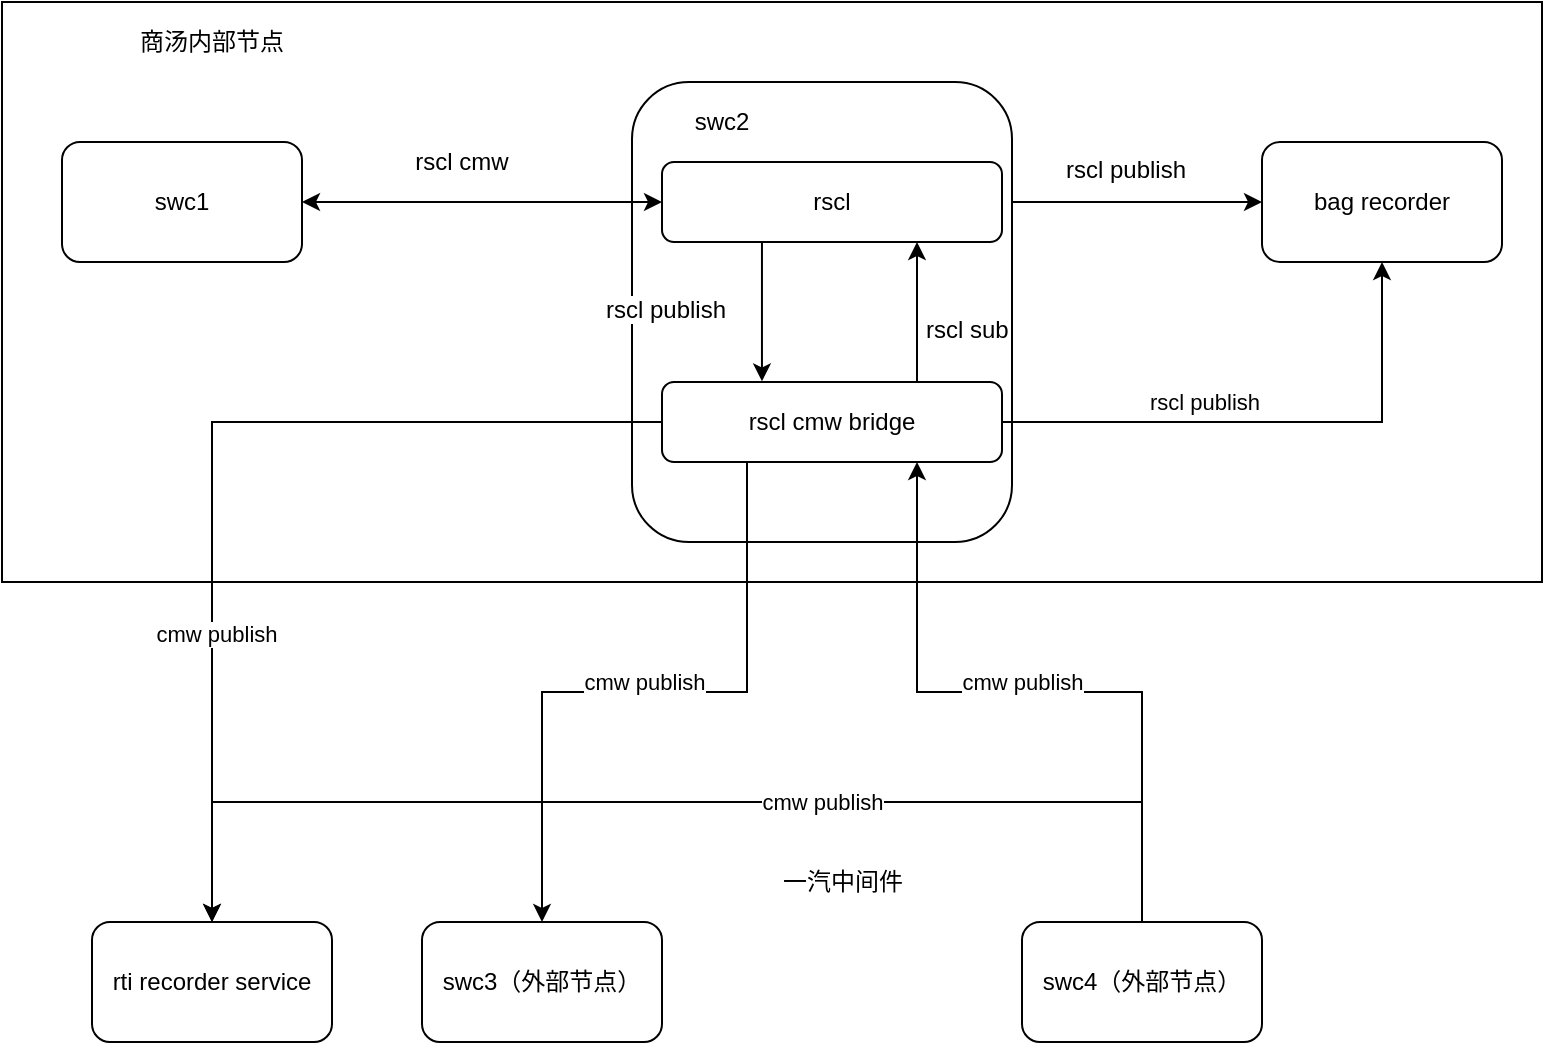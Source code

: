 <mxfile version="20.7.4" type="github">
  <diagram id="IS-EQXaSwE1AkLLHLazY" name="第 1 页">
    <mxGraphModel dx="1892" dy="656" grid="1" gridSize="10" guides="1" tooltips="1" connect="1" arrows="1" fold="1" page="1" pageScale="1" pageWidth="827" pageHeight="1169" math="0" shadow="0">
      <root>
        <mxCell id="0" />
        <mxCell id="1" parent="0" />
        <mxCell id="AVxJEl37-bX3SdUicqnA-2" value="" style="rounded=0;whiteSpace=wrap;html=1;" vertex="1" parent="1">
          <mxGeometry x="-130" y="90" width="770" height="290" as="geometry" />
        </mxCell>
        <mxCell id="AVxJEl37-bX3SdUicqnA-3" value="swc1" style="rounded=1;whiteSpace=wrap;html=1;" vertex="1" parent="1">
          <mxGeometry x="-100" y="160" width="120" height="60" as="geometry" />
        </mxCell>
        <mxCell id="AVxJEl37-bX3SdUicqnA-4" style="edgeStyle=orthogonalEdgeStyle;rounded=0;orthogonalLoop=1;jettySize=auto;html=1;entryX=0;entryY=0.5;entryDx=0;entryDy=0;exitX=1;exitY=0.5;exitDx=0;exitDy=0;" edge="1" parent="1" source="AVxJEl37-bX3SdUicqnA-13" target="AVxJEl37-bX3SdUicqnA-8">
          <mxGeometry relative="1" as="geometry" />
        </mxCell>
        <mxCell id="AVxJEl37-bX3SdUicqnA-5" value="" style="rounded=1;whiteSpace=wrap;html=1;" vertex="1" parent="1">
          <mxGeometry x="185" y="130" width="190" height="230" as="geometry" />
        </mxCell>
        <mxCell id="AVxJEl37-bX3SdUicqnA-6" value="" style="endArrow=classic;startArrow=classic;html=1;exitX=1;exitY=0.5;exitDx=0;exitDy=0;" edge="1" parent="1" source="AVxJEl37-bX3SdUicqnA-3">
          <mxGeometry width="50" height="50" relative="1" as="geometry">
            <mxPoint x="-60" y="370" as="sourcePoint" />
            <mxPoint x="200" y="190" as="targetPoint" />
          </mxGeometry>
        </mxCell>
        <mxCell id="AVxJEl37-bX3SdUicqnA-7" value="rscl cmw" style="text;html=1;strokeColor=none;fillColor=none;align=center;verticalAlign=middle;whiteSpace=wrap;rounded=0;" vertex="1" parent="1">
          <mxGeometry x="60" y="160" width="80" height="20" as="geometry" />
        </mxCell>
        <mxCell id="AVxJEl37-bX3SdUicqnA-8" value="bag recorder" style="rounded=1;whiteSpace=wrap;html=1;" vertex="1" parent="1">
          <mxGeometry x="500" y="160" width="120" height="60" as="geometry" />
        </mxCell>
        <mxCell id="AVxJEl37-bX3SdUicqnA-9" value="swc3（外部节点）" style="rounded=1;whiteSpace=wrap;html=1;" vertex="1" parent="1">
          <mxGeometry x="80" y="550" width="120" height="60" as="geometry" />
        </mxCell>
        <mxCell id="AVxJEl37-bX3SdUicqnA-10" value="一汽中间件" style="text;html=1;align=center;verticalAlign=middle;resizable=0;points=[];autosize=1;strokeColor=none;" vertex="1" parent="1">
          <mxGeometry x="250" y="520" width="80" height="20" as="geometry" />
        </mxCell>
        <mxCell id="AVxJEl37-bX3SdUicqnA-11" value="商汤内部节点" style="text;html=1;strokeColor=none;fillColor=none;align=center;verticalAlign=middle;whiteSpace=wrap;rounded=0;" vertex="1" parent="1">
          <mxGeometry x="-90" y="100" width="130" height="20" as="geometry" />
        </mxCell>
        <mxCell id="AVxJEl37-bX3SdUicqnA-12" style="edgeStyle=orthogonalEdgeStyle;rounded=0;orthogonalLoop=1;jettySize=auto;html=1;entryX=0.294;entryY=-0.008;entryDx=0;entryDy=0;exitX=0.294;exitY=0.929;exitDx=0;exitDy=0;exitPerimeter=0;entryPerimeter=0;" edge="1" parent="1" source="AVxJEl37-bX3SdUicqnA-13" target="AVxJEl37-bX3SdUicqnA-15">
          <mxGeometry relative="1" as="geometry">
            <Array as="points" />
          </mxGeometry>
        </mxCell>
        <mxCell id="AVxJEl37-bX3SdUicqnA-13" value="rscl" style="rounded=1;whiteSpace=wrap;html=1;" vertex="1" parent="1">
          <mxGeometry x="200" y="170" width="170" height="40" as="geometry" />
        </mxCell>
        <mxCell id="AVxJEl37-bX3SdUicqnA-14" style="edgeStyle=orthogonalEdgeStyle;rounded=0;orthogonalLoop=1;jettySize=auto;html=1;exitX=0.25;exitY=1;exitDx=0;exitDy=0;" edge="1" parent="1" source="AVxJEl37-bX3SdUicqnA-15" target="AVxJEl37-bX3SdUicqnA-9">
          <mxGeometry relative="1" as="geometry" />
        </mxCell>
        <mxCell id="AVxJEl37-bX3SdUicqnA-32" value="cmw publish" style="edgeLabel;html=1;align=center;verticalAlign=middle;resizable=0;points=[];" vertex="1" connectable="0" parent="AVxJEl37-bX3SdUicqnA-14">
          <mxGeometry x="0.053" y="8" relative="1" as="geometry">
            <mxPoint x="8" y="-13" as="offset" />
          </mxGeometry>
        </mxCell>
        <mxCell id="AVxJEl37-bX3SdUicqnA-24" style="edgeStyle=orthogonalEdgeStyle;rounded=0;orthogonalLoop=1;jettySize=auto;html=1;entryX=0.5;entryY=0;entryDx=0;entryDy=0;" edge="1" parent="1" source="AVxJEl37-bX3SdUicqnA-15" target="AVxJEl37-bX3SdUicqnA-26">
          <mxGeometry relative="1" as="geometry">
            <mxPoint x="-20" y="550" as="targetPoint" />
          </mxGeometry>
        </mxCell>
        <mxCell id="AVxJEl37-bX3SdUicqnA-27" value="cmw publish" style="edgeLabel;html=1;align=center;verticalAlign=middle;resizable=0;points=[];" vertex="1" connectable="0" parent="AVxJEl37-bX3SdUicqnA-24">
          <mxGeometry x="0.392" y="2" relative="1" as="geometry">
            <mxPoint as="offset" />
          </mxGeometry>
        </mxCell>
        <mxCell id="AVxJEl37-bX3SdUicqnA-31" style="edgeStyle=orthogonalEdgeStyle;rounded=0;orthogonalLoop=1;jettySize=auto;html=1;exitX=0.75;exitY=0;exitDx=0;exitDy=0;entryX=0.75;entryY=1;entryDx=0;entryDy=0;" edge="1" parent="1" source="AVxJEl37-bX3SdUicqnA-15" target="AVxJEl37-bX3SdUicqnA-13">
          <mxGeometry relative="1" as="geometry" />
        </mxCell>
        <mxCell id="AVxJEl37-bX3SdUicqnA-39" style="edgeStyle=orthogonalEdgeStyle;rounded=0;orthogonalLoop=1;jettySize=auto;html=1;exitX=1;exitY=0.5;exitDx=0;exitDy=0;entryX=0.5;entryY=1;entryDx=0;entryDy=0;" edge="1" parent="1" source="AVxJEl37-bX3SdUicqnA-15" target="AVxJEl37-bX3SdUicqnA-8">
          <mxGeometry relative="1" as="geometry" />
        </mxCell>
        <mxCell id="AVxJEl37-bX3SdUicqnA-40" value="rscl publish" style="edgeLabel;html=1;align=center;verticalAlign=middle;resizable=0;points=[];" vertex="1" connectable="0" parent="AVxJEl37-bX3SdUicqnA-39">
          <mxGeometry x="-0.056" relative="1" as="geometry">
            <mxPoint x="-27" y="-10" as="offset" />
          </mxGeometry>
        </mxCell>
        <mxCell id="AVxJEl37-bX3SdUicqnA-15" value="rscl cmw bridge" style="rounded=1;whiteSpace=wrap;html=1;" vertex="1" parent="1">
          <mxGeometry x="200" y="280" width="170" height="40" as="geometry" />
        </mxCell>
        <mxCell id="AVxJEl37-bX3SdUicqnA-16" value="swc2" style="text;html=1;strokeColor=none;fillColor=none;align=center;verticalAlign=middle;whiteSpace=wrap;rounded=0;" vertex="1" parent="1">
          <mxGeometry x="210" y="140" width="40" height="20" as="geometry" />
        </mxCell>
        <mxCell id="AVxJEl37-bX3SdUicqnA-17" value="&lt;span style=&quot;color: rgb(0 , 0 , 0) ; font-family: &amp;#34;helvetica&amp;#34; ; font-size: 12px ; font-style: normal ; font-weight: 400 ; letter-spacing: normal ; text-align: center ; text-indent: 0px ; text-transform: none ; word-spacing: 0px ; background-color: rgb(255 , 255 , 255) ; display: inline ; float: none&quot;&gt;rscl publish&lt;/span&gt;" style="text;whiteSpace=wrap;html=1;" vertex="1" parent="1">
          <mxGeometry x="170" y="230" width="80" height="30" as="geometry" />
        </mxCell>
        <mxCell id="AVxJEl37-bX3SdUicqnA-18" value="&lt;span style=&quot;color: rgb(0 , 0 , 0) ; font-family: &amp;#34;helvetica&amp;#34; ; font-size: 12px ; font-style: normal ; font-weight: 400 ; letter-spacing: normal ; text-align: center ; text-indent: 0px ; text-transform: none ; word-spacing: 0px ; background-color: rgb(255 , 255 , 255) ; display: inline ; float: none&quot;&gt;rscl publish&lt;/span&gt;" style="text;whiteSpace=wrap;html=1;" vertex="1" parent="1">
          <mxGeometry x="400" y="160" width="80" height="30" as="geometry" />
        </mxCell>
        <mxCell id="AVxJEl37-bX3SdUicqnA-26" value="rti recorder service" style="rounded=1;whiteSpace=wrap;html=1;" vertex="1" parent="1">
          <mxGeometry x="-85" y="550" width="120" height="60" as="geometry" />
        </mxCell>
        <mxCell id="AVxJEl37-bX3SdUicqnA-30" value="&lt;span style=&quot;color: rgb(0 , 0 , 0) ; font-family: &amp;quot;helvetica&amp;quot; ; font-size: 12px ; font-style: normal ; font-weight: 400 ; letter-spacing: normal ; text-align: center ; text-indent: 0px ; text-transform: none ; word-spacing: 0px ; background-color: rgb(255 , 255 , 255) ; display: inline ; float: none&quot;&gt;rscl sub&lt;/span&gt;" style="text;whiteSpace=wrap;html=1;" vertex="1" parent="1">
          <mxGeometry x="330" y="240" width="84" height="30" as="geometry" />
        </mxCell>
        <mxCell id="AVxJEl37-bX3SdUicqnA-34" style="edgeStyle=orthogonalEdgeStyle;rounded=0;orthogonalLoop=1;jettySize=auto;html=1;exitX=0.5;exitY=0;exitDx=0;exitDy=0;entryX=0.75;entryY=1;entryDx=0;entryDy=0;" edge="1" parent="1" source="AVxJEl37-bX3SdUicqnA-33" target="AVxJEl37-bX3SdUicqnA-15">
          <mxGeometry relative="1" as="geometry" />
        </mxCell>
        <mxCell id="AVxJEl37-bX3SdUicqnA-35" value="cmw publish" style="edgeLabel;html=1;align=center;verticalAlign=middle;resizable=0;points=[];" vertex="1" connectable="0" parent="AVxJEl37-bX3SdUicqnA-34">
          <mxGeometry x="-0.531" y="-2" relative="1" as="geometry">
            <mxPoint x="-62" y="-40" as="offset" />
          </mxGeometry>
        </mxCell>
        <mxCell id="AVxJEl37-bX3SdUicqnA-36" style="edgeStyle=orthogonalEdgeStyle;rounded=0;orthogonalLoop=1;jettySize=auto;html=1;exitX=0.5;exitY=0;exitDx=0;exitDy=0;entryX=0.5;entryY=0;entryDx=0;entryDy=0;" edge="1" parent="1" source="AVxJEl37-bX3SdUicqnA-33" target="AVxJEl37-bX3SdUicqnA-26">
          <mxGeometry relative="1" as="geometry">
            <Array as="points">
              <mxPoint x="440" y="490" />
              <mxPoint x="-25" y="490" />
            </Array>
          </mxGeometry>
        </mxCell>
        <mxCell id="AVxJEl37-bX3SdUicqnA-37" value="cmw publish" style="edgeLabel;html=1;align=center;verticalAlign=middle;resizable=0;points=[];" vertex="1" connectable="0" parent="AVxJEl37-bX3SdUicqnA-36">
          <mxGeometry x="-0.319" y="-7" relative="1" as="geometry">
            <mxPoint x="-21" y="7" as="offset" />
          </mxGeometry>
        </mxCell>
        <mxCell id="AVxJEl37-bX3SdUicqnA-33" value="swc4（外部节点）" style="rounded=1;whiteSpace=wrap;html=1;" vertex="1" parent="1">
          <mxGeometry x="380" y="550" width="120" height="60" as="geometry" />
        </mxCell>
      </root>
    </mxGraphModel>
  </diagram>
</mxfile>
